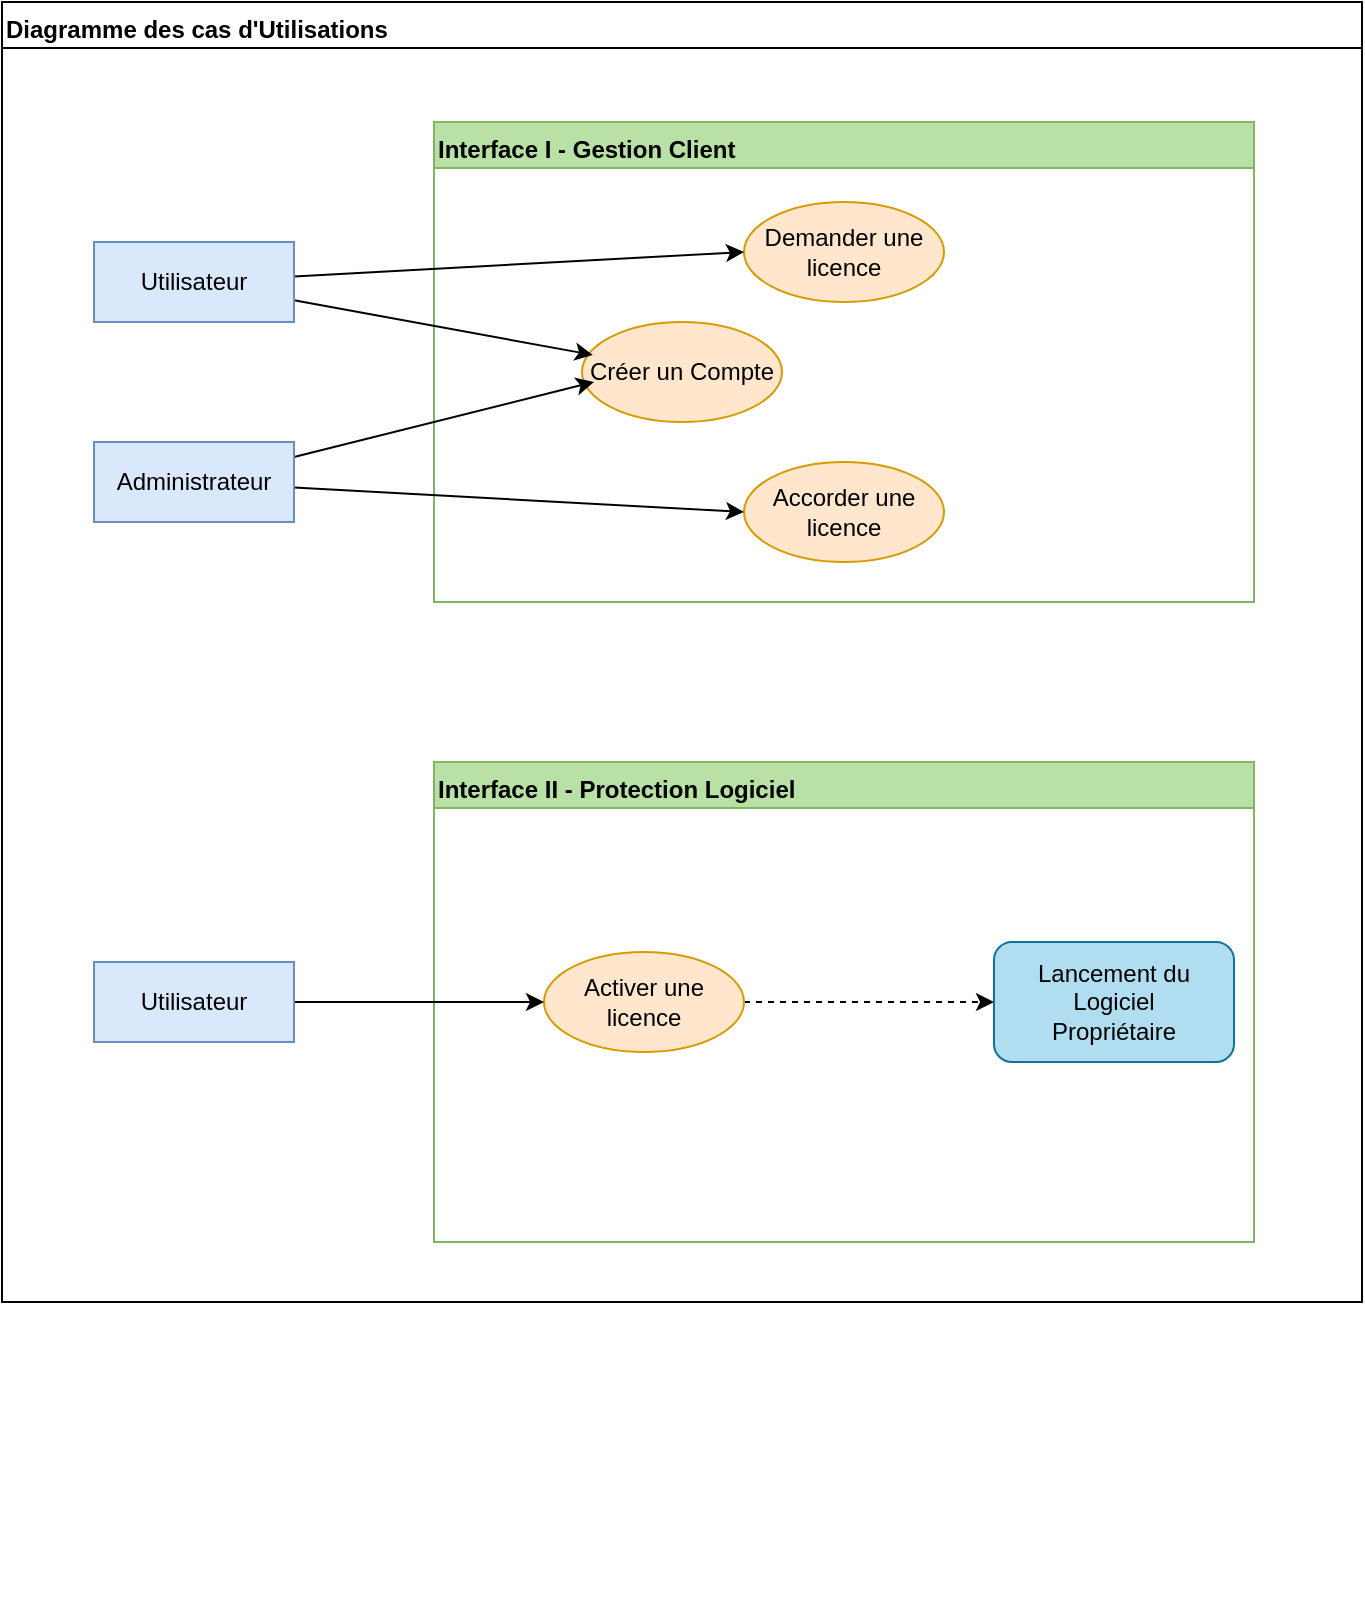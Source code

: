 <mxfile version="15.6.8" type="device"><diagram name="Page-1" id="b5b7bab2-c9e2-2cf4-8b2a-24fd1a2a6d21"><mxGraphModel dx="1126" dy="648" grid="1" gridSize="10" guides="1" tooltips="1" connect="1" arrows="1" fold="1" page="1" pageScale="1" pageWidth="827" pageHeight="1169" background="none" math="0" shadow="0"><root><mxCell id="0"/><mxCell id="1" parent="0"/><mxCell id="K6d2IyKC8Xb8WoxavCUd-1" value="" style="group" vertex="1" connectable="0" parent="1"><mxGeometry x="74" y="50" width="680" height="810" as="geometry"/></mxCell><mxCell id="K6d2IyKC8Xb8WoxavCUd-16" value="Diagramme des cas d'Utilisations " style="swimlane;pointerEvents=0;verticalAlign=top;startSize=23;align=left;rounded=0;" vertex="1" parent="K6d2IyKC8Xb8WoxavCUd-1"><mxGeometry width="680" height="650" as="geometry"/></mxCell><mxCell id="K6d2IyKC8Xb8WoxavCUd-21" value="" style="group" vertex="1" connectable="0" parent="K6d2IyKC8Xb8WoxavCUd-16"><mxGeometry x="216" y="380" width="410" height="240" as="geometry"/></mxCell><mxCell id="K6d2IyKC8Xb8WoxavCUd-22" value="Interface II - Protection Logiciel" style="swimlane;pointerEvents=0;verticalAlign=top;startSize=23;align=left;rounded=0;fillColor=#B9E0A5;strokeColor=#82B366;swimlaneFillColor=none;" vertex="1" parent="K6d2IyKC8Xb8WoxavCUd-21"><mxGeometry width="410" height="240" as="geometry"/></mxCell><mxCell id="K6d2IyKC8Xb8WoxavCUd-45" style="edgeStyle=none;rounded=0;orthogonalLoop=1;jettySize=auto;html=1;entryX=0;entryY=0.5;entryDx=0;entryDy=0;fontSize=12;dashed=1;" edge="1" parent="K6d2IyKC8Xb8WoxavCUd-22" source="K6d2IyKC8Xb8WoxavCUd-40" target="K6d2IyKC8Xb8WoxavCUd-43"><mxGeometry relative="1" as="geometry"/></mxCell><mxCell id="K6d2IyKC8Xb8WoxavCUd-40" value="Activer une licence" style="ellipse;whiteSpace=wrap;html=1;fontSize=12;strokeColor=#d79b00;fillColor=#ffe6cc;" vertex="1" parent="K6d2IyKC8Xb8WoxavCUd-22"><mxGeometry x="55" y="95" width="100" height="50" as="geometry"/></mxCell><mxCell id="K6d2IyKC8Xb8WoxavCUd-43" value="Lancement du Logiciel&lt;br&gt;Propriétaire" style="rounded=1;whiteSpace=wrap;html=1;fontSize=12;strokeColor=#10739e;fillColor=#b1ddf0;" vertex="1" parent="K6d2IyKC8Xb8WoxavCUd-22"><mxGeometry x="280" y="90" width="120" height="60" as="geometry"/></mxCell><mxCell id="K6d2IyKC8Xb8WoxavCUd-17" value="" style="group" vertex="1" connectable="0" parent="K6d2IyKC8Xb8WoxavCUd-16"><mxGeometry x="216" y="60" width="410" height="240" as="geometry"/></mxCell><mxCell id="K6d2IyKC8Xb8WoxavCUd-20" value="Interface I - Gestion Client" style="swimlane;pointerEvents=0;verticalAlign=top;startSize=23;align=left;rounded=0;fillColor=#B9E0A5;strokeColor=#82B366;swimlaneFillColor=none;" vertex="1" parent="K6d2IyKC8Xb8WoxavCUd-17"><mxGeometry width="410" height="240" as="geometry"/></mxCell><mxCell id="K6d2IyKC8Xb8WoxavCUd-33" value="Créer un Compte" style="ellipse;whiteSpace=wrap;html=1;fontSize=12;strokeColor=#d79b00;fillColor=#ffe6cc;" vertex="1" parent="K6d2IyKC8Xb8WoxavCUd-20"><mxGeometry x="74" y="100" width="100" height="50" as="geometry"/></mxCell><mxCell id="K6d2IyKC8Xb8WoxavCUd-34" value="Demander une licence" style="ellipse;whiteSpace=wrap;html=1;fontSize=12;strokeColor=#d79b00;fillColor=#ffe6cc;" vertex="1" parent="K6d2IyKC8Xb8WoxavCUd-20"><mxGeometry x="155" y="40" width="100" height="50" as="geometry"/></mxCell><mxCell id="K6d2IyKC8Xb8WoxavCUd-35" value="Accorder une licence" style="ellipse;whiteSpace=wrap;html=1;fontSize=12;strokeColor=#d79b00;fillColor=#ffe6cc;" vertex="1" parent="K6d2IyKC8Xb8WoxavCUd-20"><mxGeometry x="155" y="170" width="100" height="50" as="geometry"/></mxCell><mxCell id="K6d2IyKC8Xb8WoxavCUd-37" style="edgeStyle=none;rounded=0;orthogonalLoop=1;jettySize=auto;html=1;entryX=0.06;entryY=0.6;entryDx=0;entryDy=0;entryPerimeter=0;fontSize=12;" edge="1" parent="K6d2IyKC8Xb8WoxavCUd-16" source="K6d2IyKC8Xb8WoxavCUd-30" target="K6d2IyKC8Xb8WoxavCUd-33"><mxGeometry relative="1" as="geometry"/></mxCell><mxCell id="K6d2IyKC8Xb8WoxavCUd-39" style="edgeStyle=none;rounded=0;orthogonalLoop=1;jettySize=auto;html=1;entryX=0;entryY=0.5;entryDx=0;entryDy=0;fontSize=12;" edge="1" parent="K6d2IyKC8Xb8WoxavCUd-16" source="K6d2IyKC8Xb8WoxavCUd-30" target="K6d2IyKC8Xb8WoxavCUd-35"><mxGeometry relative="1" as="geometry"/></mxCell><mxCell id="K6d2IyKC8Xb8WoxavCUd-30" value="Administrateur" style="whiteSpace=wrap;html=1;shadow=0;fontSize=12;fillColor=#dae8fc;strokeColor=#6c8ebf;rounded=0;" vertex="1" parent="K6d2IyKC8Xb8WoxavCUd-16"><mxGeometry x="46" y="220" width="100" height="40" as="geometry"/></mxCell><mxCell id="K6d2IyKC8Xb8WoxavCUd-36" style="rounded=0;orthogonalLoop=1;jettySize=auto;html=1;entryX=0;entryY=0.5;entryDx=0;entryDy=0;fontSize=12;" edge="1" parent="K6d2IyKC8Xb8WoxavCUd-16" source="K6d2IyKC8Xb8WoxavCUd-4" target="K6d2IyKC8Xb8WoxavCUd-34"><mxGeometry relative="1" as="geometry"/></mxCell><mxCell id="K6d2IyKC8Xb8WoxavCUd-38" style="edgeStyle=none;rounded=0;orthogonalLoop=1;jettySize=auto;html=1;entryX=0.054;entryY=0.329;entryDx=0;entryDy=0;entryPerimeter=0;fontSize=12;" edge="1" parent="K6d2IyKC8Xb8WoxavCUd-16" source="K6d2IyKC8Xb8WoxavCUd-4" target="K6d2IyKC8Xb8WoxavCUd-33"><mxGeometry relative="1" as="geometry"/></mxCell><mxCell id="K6d2IyKC8Xb8WoxavCUd-4" value="Utilisateur" style="whiteSpace=wrap;html=1;shadow=0;fontSize=12;fillColor=#dae8fc;strokeColor=#6c8ebf;rounded=0;" vertex="1" parent="K6d2IyKC8Xb8WoxavCUd-16"><mxGeometry x="46" y="120" width="100" height="40" as="geometry"/></mxCell><mxCell id="K6d2IyKC8Xb8WoxavCUd-47" style="edgeStyle=none;rounded=0;orthogonalLoop=1;jettySize=auto;html=1;entryX=0;entryY=0.5;entryDx=0;entryDy=0;fontSize=12;" edge="1" parent="K6d2IyKC8Xb8WoxavCUd-16" source="K6d2IyKC8Xb8WoxavCUd-31" target="K6d2IyKC8Xb8WoxavCUd-40"><mxGeometry relative="1" as="geometry"/></mxCell><mxCell id="K6d2IyKC8Xb8WoxavCUd-31" value="Utilisateur" style="whiteSpace=wrap;html=1;shadow=0;fontSize=12;fillColor=#dae8fc;strokeColor=#6c8ebf;rounded=0;" vertex="1" parent="K6d2IyKC8Xb8WoxavCUd-16"><mxGeometry x="46" y="480" width="100" height="40" as="geometry"/></mxCell></root></mxGraphModel></diagram></mxfile>